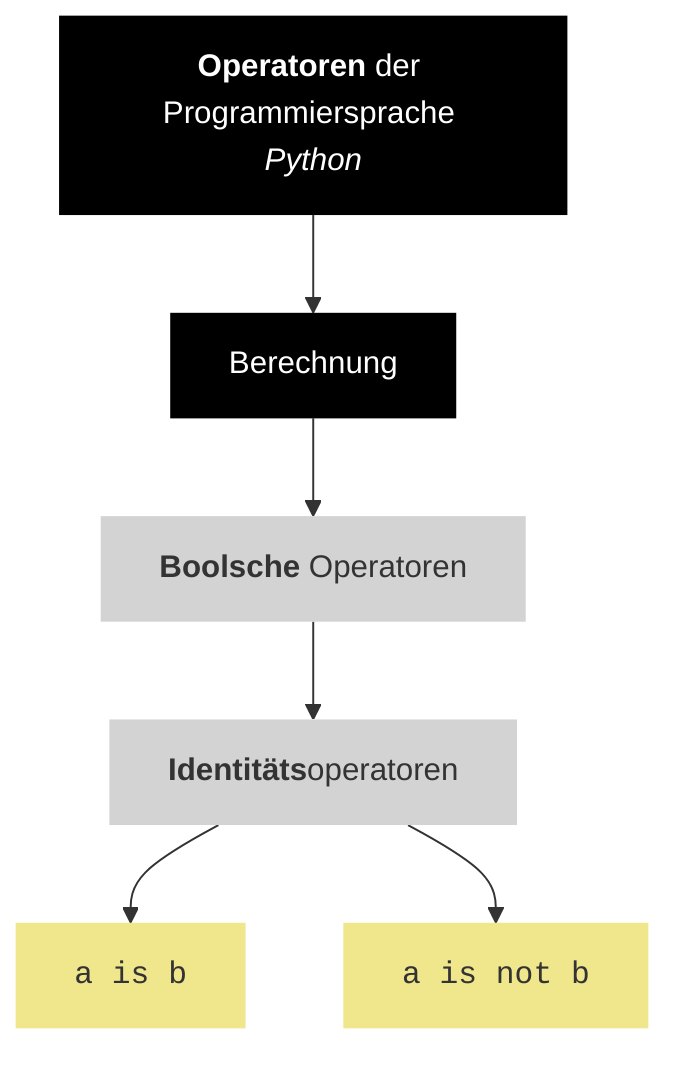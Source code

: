 flowchart TB

    Operatoren["<b>Operatoren</b> der Programmiersprache <i>Python</i>"]

    Operatoren --> Berechnung

    Berechnung --> Boolsch["<b>Boolsche</b> Operatoren"]

    Boolsch --> Identity["<b>Identitäts</b>operatoren"]

    Identity --> Is["<code>a is b</code>"]
    Identity --> IsNot["<code>a is not b</code>"]

    style Operatoren fill:black,color:white,stroke-width:0px
    style Berechnung fill:black,color:white,stroke-width:0px

    style Boolsch fill:lightgray,stroke-width:0px
    style Identity fill:lightgray,stroke-width:0px

    style Is fill:khaki,stroke-width:0px
    style IsNot fill:khaki,stroke-width:0px